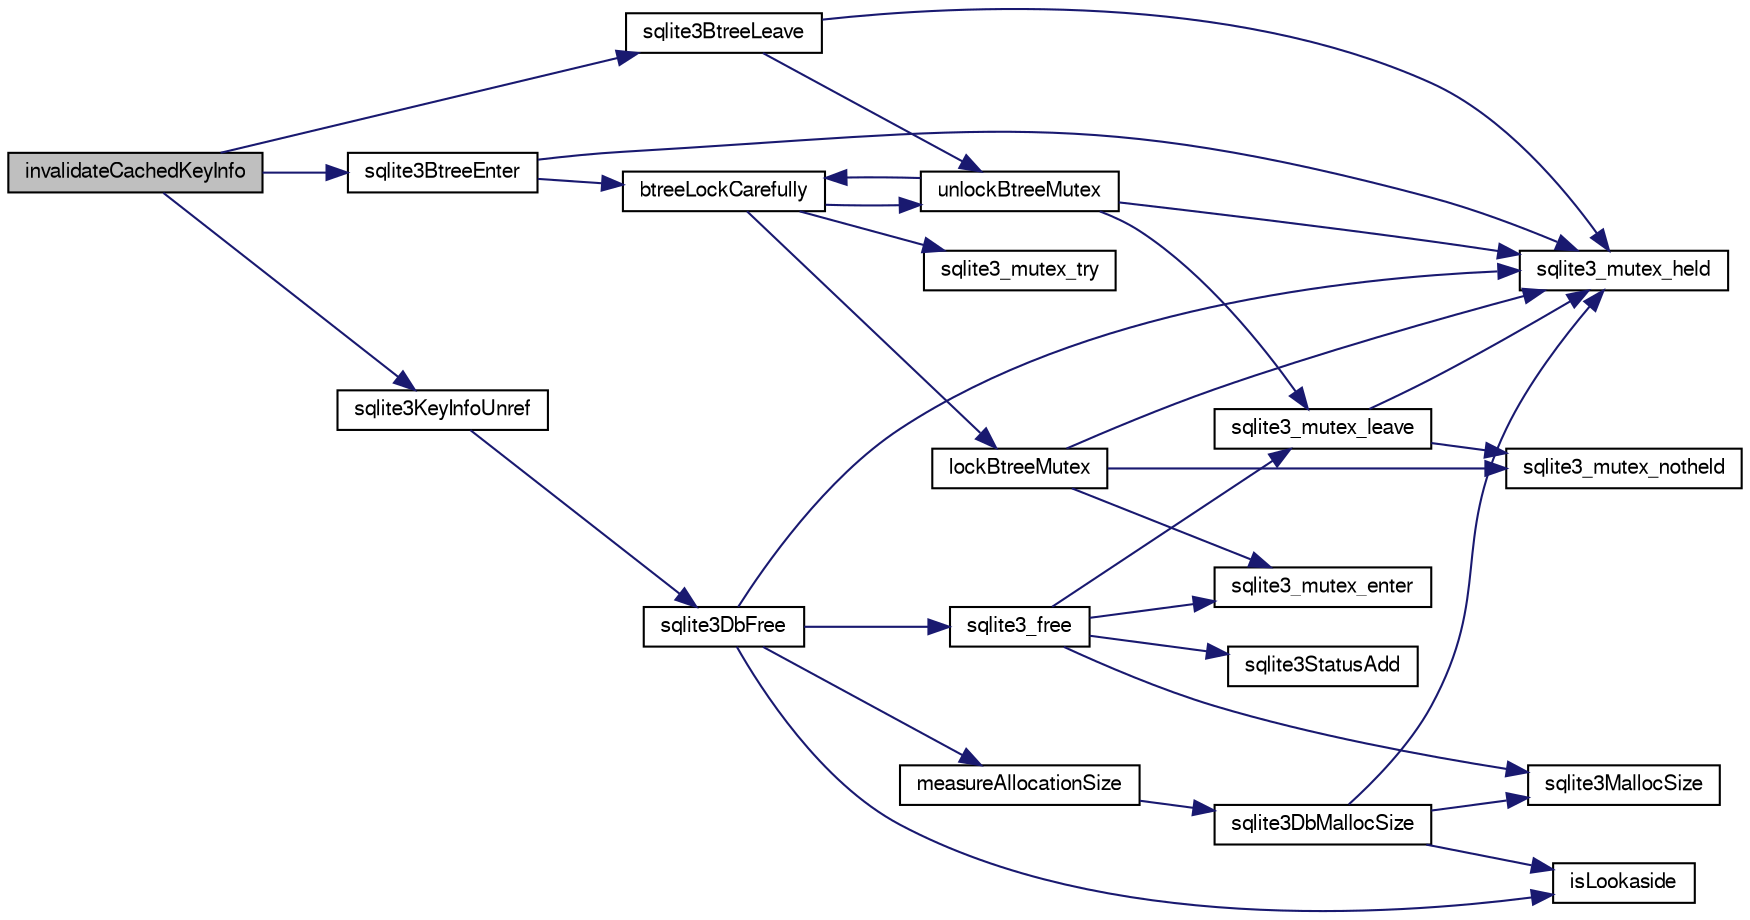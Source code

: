 digraph "invalidateCachedKeyInfo"
{
  edge [fontname="FreeSans",fontsize="10",labelfontname="FreeSans",labelfontsize="10"];
  node [fontname="FreeSans",fontsize="10",shape=record];
  rankdir="LR";
  Node143169 [label="invalidateCachedKeyInfo",height=0.2,width=0.4,color="black", fillcolor="grey75", style="filled", fontcolor="black"];
  Node143169 -> Node143170 [color="midnightblue",fontsize="10",style="solid",fontname="FreeSans"];
  Node143170 [label="sqlite3BtreeEnter",height=0.2,width=0.4,color="black", fillcolor="white", style="filled",URL="$sqlite3_8c.html#afa05d700ca373993fe6b0525b867feff"];
  Node143170 -> Node143171 [color="midnightblue",fontsize="10",style="solid",fontname="FreeSans"];
  Node143171 [label="sqlite3_mutex_held",height=0.2,width=0.4,color="black", fillcolor="white", style="filled",URL="$sqlite3_8c.html#acf77da68932b6bc163c5e68547ecc3e7"];
  Node143170 -> Node143172 [color="midnightblue",fontsize="10",style="solid",fontname="FreeSans"];
  Node143172 [label="btreeLockCarefully",height=0.2,width=0.4,color="black", fillcolor="white", style="filled",URL="$sqlite3_8c.html#a796746b1c1e4d6926960636bd74c79d7"];
  Node143172 -> Node143173 [color="midnightblue",fontsize="10",style="solid",fontname="FreeSans"];
  Node143173 [label="sqlite3_mutex_try",height=0.2,width=0.4,color="black", fillcolor="white", style="filled",URL="$sqlite3_8c.html#a196f84b09bdfda96ae5ae23189be1ec8"];
  Node143172 -> Node143174 [color="midnightblue",fontsize="10",style="solid",fontname="FreeSans"];
  Node143174 [label="unlockBtreeMutex",height=0.2,width=0.4,color="black", fillcolor="white", style="filled",URL="$sqlite3_8c.html#a29bc7d1c753dfa2af9fb296b7dc19a4a"];
  Node143174 -> Node143171 [color="midnightblue",fontsize="10",style="solid",fontname="FreeSans"];
  Node143174 -> Node143175 [color="midnightblue",fontsize="10",style="solid",fontname="FreeSans"];
  Node143175 [label="sqlite3_mutex_leave",height=0.2,width=0.4,color="black", fillcolor="white", style="filled",URL="$sqlite3_8c.html#a5838d235601dbd3c1fa993555c6bcc93"];
  Node143175 -> Node143171 [color="midnightblue",fontsize="10",style="solid",fontname="FreeSans"];
  Node143175 -> Node143176 [color="midnightblue",fontsize="10",style="solid",fontname="FreeSans"];
  Node143176 [label="sqlite3_mutex_notheld",height=0.2,width=0.4,color="black", fillcolor="white", style="filled",URL="$sqlite3_8c.html#a83967c837c1c000d3b5adcfaa688f5dc"];
  Node143174 -> Node143172 [color="midnightblue",fontsize="10",style="solid",fontname="FreeSans"];
  Node143172 -> Node143177 [color="midnightblue",fontsize="10",style="solid",fontname="FreeSans"];
  Node143177 [label="lockBtreeMutex",height=0.2,width=0.4,color="black", fillcolor="white", style="filled",URL="$sqlite3_8c.html#ab1714bc62ac8a451c7b17bc53053ca53"];
  Node143177 -> Node143176 [color="midnightblue",fontsize="10",style="solid",fontname="FreeSans"];
  Node143177 -> Node143171 [color="midnightblue",fontsize="10",style="solid",fontname="FreeSans"];
  Node143177 -> Node143178 [color="midnightblue",fontsize="10",style="solid",fontname="FreeSans"];
  Node143178 [label="sqlite3_mutex_enter",height=0.2,width=0.4,color="black", fillcolor="white", style="filled",URL="$sqlite3_8c.html#a1c12cde690bd89f104de5cbad12a6bf5"];
  Node143169 -> Node143179 [color="midnightblue",fontsize="10",style="solid",fontname="FreeSans"];
  Node143179 [label="sqlite3KeyInfoUnref",height=0.2,width=0.4,color="black", fillcolor="white", style="filled",URL="$sqlite3_8c.html#ac94cc1874ab0865db1dbbefd3886ba4a"];
  Node143179 -> Node143180 [color="midnightblue",fontsize="10",style="solid",fontname="FreeSans"];
  Node143180 [label="sqlite3DbFree",height=0.2,width=0.4,color="black", fillcolor="white", style="filled",URL="$sqlite3_8c.html#ac70ab821a6607b4a1b909582dc37a069"];
  Node143180 -> Node143171 [color="midnightblue",fontsize="10",style="solid",fontname="FreeSans"];
  Node143180 -> Node143181 [color="midnightblue",fontsize="10",style="solid",fontname="FreeSans"];
  Node143181 [label="measureAllocationSize",height=0.2,width=0.4,color="black", fillcolor="white", style="filled",URL="$sqlite3_8c.html#a45731e644a22fdb756e2b6337224217a"];
  Node143181 -> Node143182 [color="midnightblue",fontsize="10",style="solid",fontname="FreeSans"];
  Node143182 [label="sqlite3DbMallocSize",height=0.2,width=0.4,color="black", fillcolor="white", style="filled",URL="$sqlite3_8c.html#aa397e5a8a03495203a0767abf0a71f86"];
  Node143182 -> Node143183 [color="midnightblue",fontsize="10",style="solid",fontname="FreeSans"];
  Node143183 [label="sqlite3MallocSize",height=0.2,width=0.4,color="black", fillcolor="white", style="filled",URL="$sqlite3_8c.html#acf5d2a5f35270bafb050bd2def576955"];
  Node143182 -> Node143171 [color="midnightblue",fontsize="10",style="solid",fontname="FreeSans"];
  Node143182 -> Node143184 [color="midnightblue",fontsize="10",style="solid",fontname="FreeSans"];
  Node143184 [label="isLookaside",height=0.2,width=0.4,color="black", fillcolor="white", style="filled",URL="$sqlite3_8c.html#a770fa05ff9717b75e16f4d968a77b897"];
  Node143180 -> Node143184 [color="midnightblue",fontsize="10",style="solid",fontname="FreeSans"];
  Node143180 -> Node143185 [color="midnightblue",fontsize="10",style="solid",fontname="FreeSans"];
  Node143185 [label="sqlite3_free",height=0.2,width=0.4,color="black", fillcolor="white", style="filled",URL="$sqlite3_8c.html#a6552349e36a8a691af5487999ab09519"];
  Node143185 -> Node143178 [color="midnightblue",fontsize="10",style="solid",fontname="FreeSans"];
  Node143185 -> Node143186 [color="midnightblue",fontsize="10",style="solid",fontname="FreeSans"];
  Node143186 [label="sqlite3StatusAdd",height=0.2,width=0.4,color="black", fillcolor="white", style="filled",URL="$sqlite3_8c.html#afa029f93586aeab4cc85360905dae9cd"];
  Node143185 -> Node143183 [color="midnightblue",fontsize="10",style="solid",fontname="FreeSans"];
  Node143185 -> Node143175 [color="midnightblue",fontsize="10",style="solid",fontname="FreeSans"];
  Node143169 -> Node143187 [color="midnightblue",fontsize="10",style="solid",fontname="FreeSans"];
  Node143187 [label="sqlite3BtreeLeave",height=0.2,width=0.4,color="black", fillcolor="white", style="filled",URL="$sqlite3_8c.html#a460e4f89d1aeef4b4d334cfe8165da89"];
  Node143187 -> Node143174 [color="midnightblue",fontsize="10",style="solid",fontname="FreeSans"];
  Node143187 -> Node143171 [color="midnightblue",fontsize="10",style="solid",fontname="FreeSans"];
}
